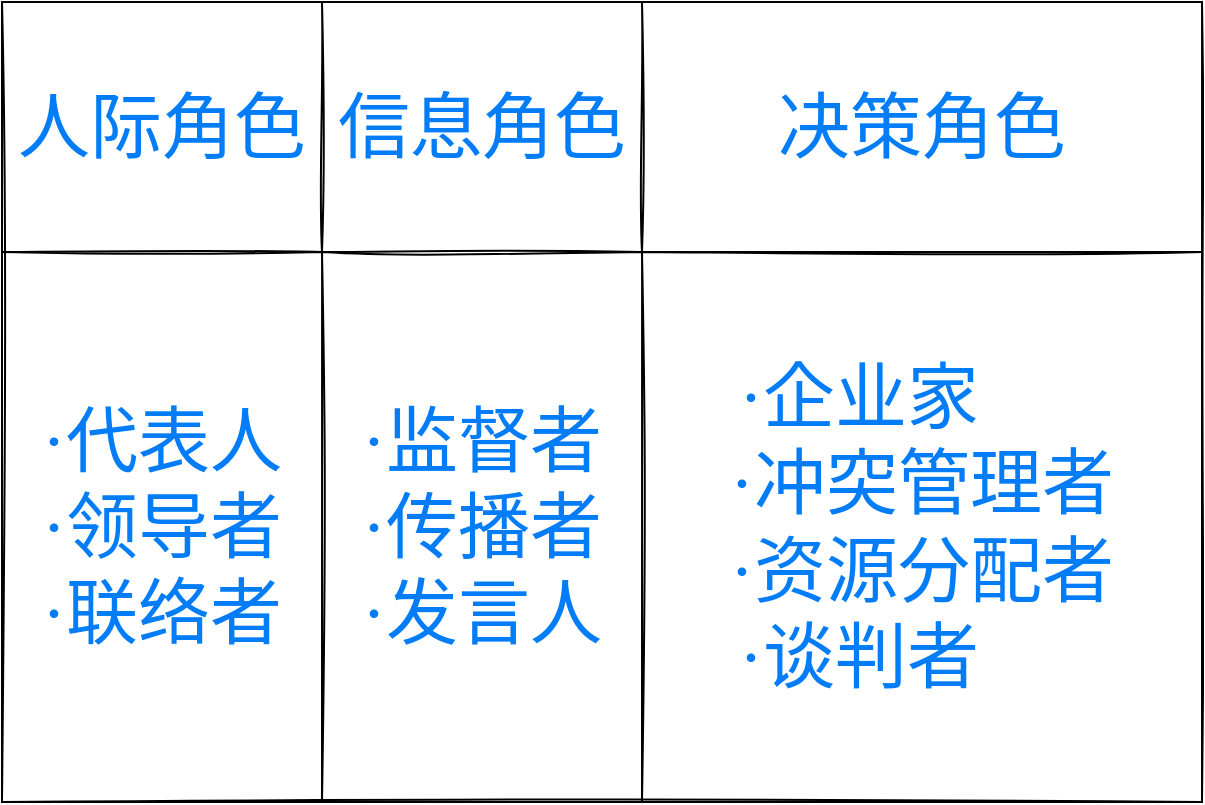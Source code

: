 <mxfile version="16.0.0" type="device"><diagram id="YtAMI3mCGXI43yd-WcR3" name="Page-1"><mxGraphModel dx="786" dy="1212" grid="1" gridSize="10" guides="1" tooltips="1" connect="1" arrows="1" fold="1" page="1" pageScale="1" pageWidth="1600" pageHeight="1200" math="0" shadow="0"><root><mxCell id="0"/><mxCell id="1" parent="0"/><mxCell id="JL2L13RqTw_dZmIqyOy4-1" value="" style="shape=table;html=1;whiteSpace=wrap;startSize=0;container=1;collapsible=0;childLayout=tableLayout;sketch=1;fillColor=none;fontSize=36;fontColor=#027CF7;fontFamily=FZJingLeiS-R-GB;" vertex="1" parent="1"><mxGeometry x="40" y="40" width="600" height="400" as="geometry"/></mxCell><mxCell id="JL2L13RqTw_dZmIqyOy4-2" value="" style="shape=partialRectangle;html=1;whiteSpace=wrap;collapsible=0;dropTarget=0;pointerEvents=0;fillColor=none;top=0;left=0;bottom=0;right=0;points=[[0,0.5],[1,0.5]];portConstraint=eastwest;fontSize=36;fontColor=#027CF7;fontFamily=FZJingLeiS-R-GB;" vertex="1" parent="JL2L13RqTw_dZmIqyOy4-1"><mxGeometry width="600" height="125" as="geometry"/></mxCell><mxCell id="JL2L13RqTw_dZmIqyOy4-3" value="人际角色" style="shape=partialRectangle;html=1;whiteSpace=wrap;connectable=0;fillColor=none;top=0;left=0;bottom=0;right=0;overflow=hidden;pointerEvents=1;fontSize=36;fontColor=#027CF7;fontFamily=FZJingLeiS-R-GB;" vertex="1" parent="JL2L13RqTw_dZmIqyOy4-2"><mxGeometry width="160" height="125" as="geometry"><mxRectangle width="160" height="125" as="alternateBounds"/></mxGeometry></mxCell><mxCell id="JL2L13RqTw_dZmIqyOy4-4" value="信息角色" style="shape=partialRectangle;html=1;whiteSpace=wrap;connectable=0;fillColor=none;top=0;left=0;bottom=0;right=0;overflow=hidden;pointerEvents=1;fontSize=36;fontColor=#027CF7;fontFamily=FZJingLeiS-R-GB;" vertex="1" parent="JL2L13RqTw_dZmIqyOy4-2"><mxGeometry x="160" width="160" height="125" as="geometry"><mxRectangle width="160" height="125" as="alternateBounds"/></mxGeometry></mxCell><mxCell id="JL2L13RqTw_dZmIqyOy4-5" value="决策角色" style="shape=partialRectangle;html=1;whiteSpace=wrap;connectable=0;fillColor=none;top=0;left=0;bottom=0;right=0;overflow=hidden;pointerEvents=1;fontSize=36;fontColor=#027CF7;fontFamily=FZJingLeiS-R-GB;" vertex="1" parent="JL2L13RqTw_dZmIqyOy4-2"><mxGeometry x="320" width="280" height="125" as="geometry"><mxRectangle width="280" height="125" as="alternateBounds"/></mxGeometry></mxCell><mxCell id="JL2L13RqTw_dZmIqyOy4-6" value="" style="shape=partialRectangle;html=1;whiteSpace=wrap;collapsible=0;dropTarget=0;pointerEvents=0;fillColor=none;top=0;left=0;bottom=0;right=0;points=[[0,0.5],[1,0.5]];portConstraint=eastwest;fontSize=36;fontColor=#027CF7;fontFamily=FZJingLeiS-R-GB;" vertex="1" parent="JL2L13RqTw_dZmIqyOy4-1"><mxGeometry y="125" width="600" height="275" as="geometry"/></mxCell><mxCell id="JL2L13RqTw_dZmIqyOy4-7" value="·代表人&lt;br&gt;·领导者&lt;br&gt;·联络者" style="shape=partialRectangle;html=1;whiteSpace=wrap;connectable=0;fillColor=none;top=0;left=0;bottom=0;right=0;overflow=hidden;pointerEvents=1;fontSize=36;fontColor=#027CF7;fontFamily=FZJingLeiS-R-GB;" vertex="1" parent="JL2L13RqTw_dZmIqyOy4-6"><mxGeometry width="160" height="275" as="geometry"><mxRectangle width="160" height="275" as="alternateBounds"/></mxGeometry></mxCell><mxCell id="JL2L13RqTw_dZmIqyOy4-8" value="·监督者&lt;br&gt;·传播者&lt;br&gt;·发言人" style="shape=partialRectangle;html=1;whiteSpace=wrap;connectable=0;fillColor=none;top=0;left=0;bottom=0;right=0;overflow=hidden;pointerEvents=1;fontSize=36;fontColor=#027CF7;fontFamily=FZJingLeiS-R-GB;" vertex="1" parent="JL2L13RqTw_dZmIqyOy4-6"><mxGeometry x="160" width="160" height="275" as="geometry"><mxRectangle width="160" height="275" as="alternateBounds"/></mxGeometry></mxCell><mxCell id="JL2L13RqTw_dZmIqyOy4-9" value="·企业家&amp;nbsp; &amp;nbsp; &amp;nbsp; &amp;nbsp;&lt;br&gt;·冲突管理者&lt;br&gt;·资源分配者&lt;br&gt;·谈判者&amp;nbsp; &amp;nbsp; &amp;nbsp; &amp;nbsp;" style="shape=partialRectangle;html=1;whiteSpace=wrap;connectable=0;fillColor=none;top=0;left=0;bottom=0;right=0;overflow=hidden;pointerEvents=1;fontSize=36;fontColor=#027CF7;fontFamily=FZJingLeiS-R-GB;" vertex="1" parent="JL2L13RqTw_dZmIqyOy4-6"><mxGeometry x="320" width="280" height="275" as="geometry"><mxRectangle width="280" height="275" as="alternateBounds"/></mxGeometry></mxCell></root></mxGraphModel></diagram></mxfile>